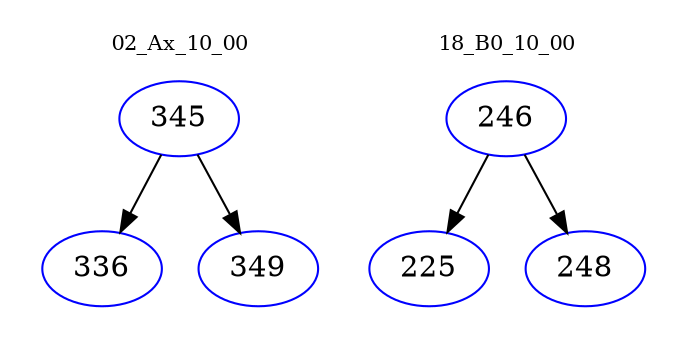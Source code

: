 digraph{
subgraph cluster_0 {
color = white
label = "02_Ax_10_00";
fontsize=10;
T0_345 [label="345", color="blue"]
T0_345 -> T0_336 [color="black"]
T0_336 [label="336", color="blue"]
T0_345 -> T0_349 [color="black"]
T0_349 [label="349", color="blue"]
}
subgraph cluster_1 {
color = white
label = "18_B0_10_00";
fontsize=10;
T1_246 [label="246", color="blue"]
T1_246 -> T1_225 [color="black"]
T1_225 [label="225", color="blue"]
T1_246 -> T1_248 [color="black"]
T1_248 [label="248", color="blue"]
}
}
